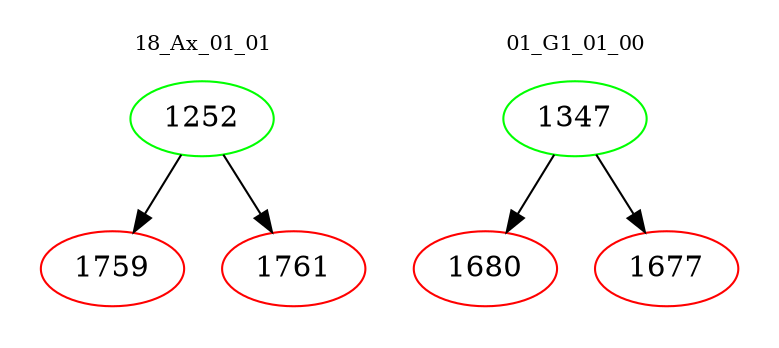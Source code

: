 digraph{
subgraph cluster_0 {
color = white
label = "18_Ax_01_01";
fontsize=10;
T0_1252 [label="1252", color="green"]
T0_1252 -> T0_1759 [color="black"]
T0_1759 [label="1759", color="red"]
T0_1252 -> T0_1761 [color="black"]
T0_1761 [label="1761", color="red"]
}
subgraph cluster_1 {
color = white
label = "01_G1_01_00";
fontsize=10;
T1_1347 [label="1347", color="green"]
T1_1347 -> T1_1680 [color="black"]
T1_1680 [label="1680", color="red"]
T1_1347 -> T1_1677 [color="black"]
T1_1677 [label="1677", color="red"]
}
}
